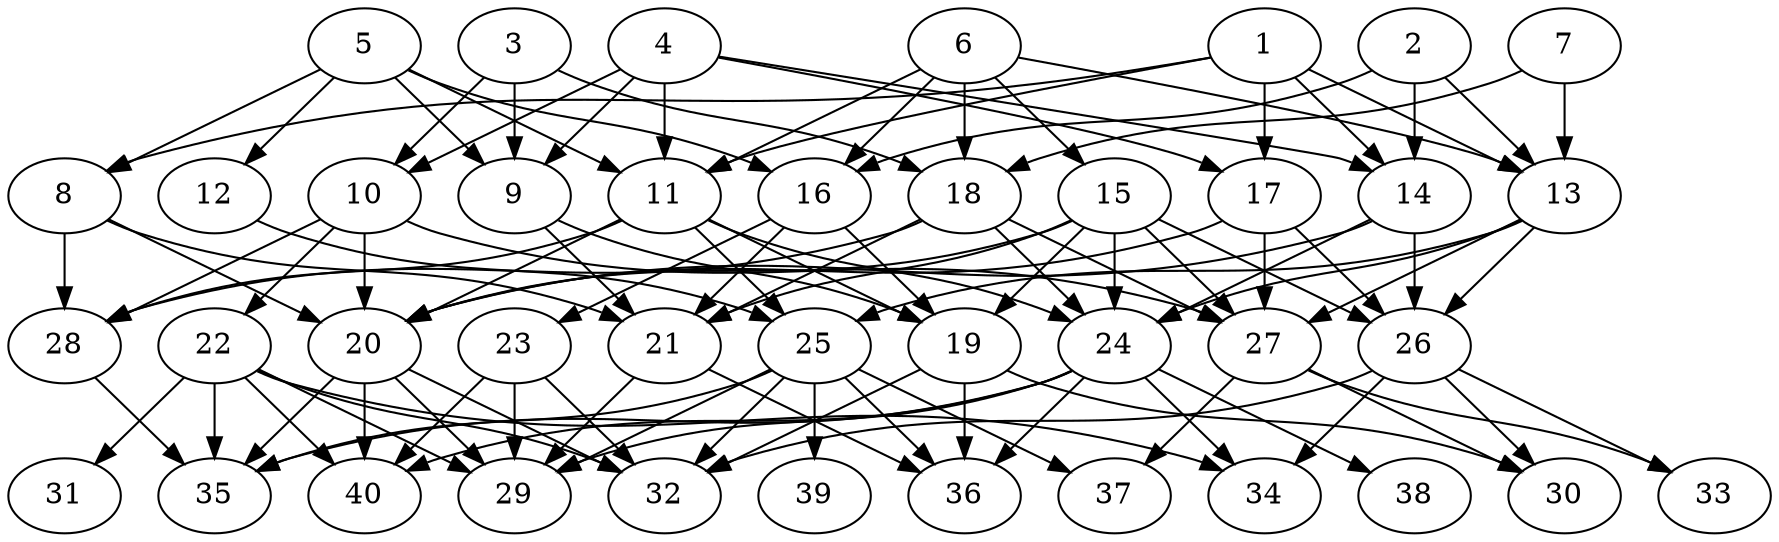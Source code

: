 // DAG automatically generated by daggen at Thu Oct  3 14:06:49 2019
// ./daggen --dot -n 40 --ccr 0.4 --fat 0.7 --regular 0.5 --density 0.6 --mindata 5242880 --maxdata 52428800 
digraph G {
  1 [size="44247040", alpha="0.07", expect_size="17698816"] 
  1 -> 8 [size ="17698816"]
  1 -> 11 [size ="17698816"]
  1 -> 13 [size ="17698816"]
  1 -> 14 [size ="17698816"]
  1 -> 17 [size ="17698816"]
  2 [size="80353280", alpha="0.17", expect_size="32141312"] 
  2 -> 13 [size ="32141312"]
  2 -> 14 [size ="32141312"]
  2 -> 16 [size ="32141312"]
  3 [size="80163840", alpha="0.04", expect_size="32065536"] 
  3 -> 9 [size ="32065536"]
  3 -> 10 [size ="32065536"]
  3 -> 18 [size ="32065536"]
  4 [size="129720320", alpha="0.19", expect_size="51888128"] 
  4 -> 9 [size ="51888128"]
  4 -> 10 [size ="51888128"]
  4 -> 11 [size ="51888128"]
  4 -> 14 [size ="51888128"]
  4 -> 17 [size ="51888128"]
  5 [size="26813440", alpha="0.15", expect_size="10725376"] 
  5 -> 8 [size ="10725376"]
  5 -> 9 [size ="10725376"]
  5 -> 11 [size ="10725376"]
  5 -> 12 [size ="10725376"]
  5 -> 16 [size ="10725376"]
  6 [size="29445120", alpha="0.13", expect_size="11778048"] 
  6 -> 11 [size ="11778048"]
  6 -> 13 [size ="11778048"]
  6 -> 15 [size ="11778048"]
  6 -> 16 [size ="11778048"]
  6 -> 18 [size ="11778048"]
  7 [size="71982080", alpha="0.20", expect_size="28792832"] 
  7 -> 13 [size ="28792832"]
  7 -> 18 [size ="28792832"]
  8 [size="18721280", alpha="0.12", expect_size="7488512"] 
  8 -> 20 [size ="7488512"]
  8 -> 21 [size ="7488512"]
  8 -> 28 [size ="7488512"]
  9 [size="48440320", alpha="0.09", expect_size="19376128"] 
  9 -> 19 [size ="19376128"]
  9 -> 21 [size ="19376128"]
  10 [size="57546240", alpha="0.14", expect_size="23018496"] 
  10 -> 20 [size ="23018496"]
  10 -> 22 [size ="23018496"]
  10 -> 27 [size ="23018496"]
  10 -> 28 [size ="23018496"]
  11 [size="51896320", alpha="0.15", expect_size="20758528"] 
  11 -> 19 [size ="20758528"]
  11 -> 20 [size ="20758528"]
  11 -> 24 [size ="20758528"]
  11 -> 25 [size ="20758528"]
  11 -> 28 [size ="20758528"]
  12 [size="90296320", alpha="0.13", expect_size="36118528"] 
  12 -> 25 [size ="36118528"]
  13 [size="72627200", alpha="0.15", expect_size="29050880"] 
  13 -> 24 [size ="29050880"]
  13 -> 25 [size ="29050880"]
  13 -> 26 [size ="29050880"]
  13 -> 27 [size ="29050880"]
  14 [size="94794240", alpha="0.20", expect_size="37917696"] 
  14 -> 20 [size ="37917696"]
  14 -> 24 [size ="37917696"]
  14 -> 26 [size ="37917696"]
  15 [size="88115200", alpha="0.08", expect_size="35246080"] 
  15 -> 19 [size ="35246080"]
  15 -> 20 [size ="35246080"]
  15 -> 21 [size ="35246080"]
  15 -> 24 [size ="35246080"]
  15 -> 26 [size ="35246080"]
  15 -> 27 [size ="35246080"]
  16 [size="58519040", alpha="0.17", expect_size="23407616"] 
  16 -> 19 [size ="23407616"]
  16 -> 21 [size ="23407616"]
  16 -> 23 [size ="23407616"]
  17 [size="16225280", alpha="0.00", expect_size="6490112"] 
  17 -> 20 [size ="6490112"]
  17 -> 26 [size ="6490112"]
  17 -> 27 [size ="6490112"]
  18 [size="15918080", alpha="0.09", expect_size="6367232"] 
  18 -> 21 [size ="6367232"]
  18 -> 24 [size ="6367232"]
  18 -> 27 [size ="6367232"]
  18 -> 28 [size ="6367232"]
  19 [size="88238080", alpha="0.13", expect_size="35295232"] 
  19 -> 30 [size ="35295232"]
  19 -> 32 [size ="35295232"]
  19 -> 36 [size ="35295232"]
  20 [size="20477440", alpha="0.06", expect_size="8190976"] 
  20 -> 29 [size ="8190976"]
  20 -> 32 [size ="8190976"]
  20 -> 35 [size ="8190976"]
  20 -> 40 [size ="8190976"]
  21 [size="102592000", alpha="0.04", expect_size="41036800"] 
  21 -> 29 [size ="41036800"]
  21 -> 36 [size ="41036800"]
  22 [size="75898880", alpha="0.13", expect_size="30359552"] 
  22 -> 29 [size ="30359552"]
  22 -> 31 [size ="30359552"]
  22 -> 32 [size ="30359552"]
  22 -> 34 [size ="30359552"]
  22 -> 35 [size ="30359552"]
  22 -> 40 [size ="30359552"]
  23 [size="35118080", alpha="0.14", expect_size="14047232"] 
  23 -> 29 [size ="14047232"]
  23 -> 32 [size ="14047232"]
  23 -> 40 [size ="14047232"]
  24 [size="126415360", alpha="0.14", expect_size="50566144"] 
  24 -> 29 [size ="50566144"]
  24 -> 34 [size ="50566144"]
  24 -> 35 [size ="50566144"]
  24 -> 36 [size ="50566144"]
  24 -> 38 [size ="50566144"]
  24 -> 40 [size ="50566144"]
  25 [size="124579840", alpha="0.17", expect_size="49831936"] 
  25 -> 29 [size ="49831936"]
  25 -> 32 [size ="49831936"]
  25 -> 35 [size ="49831936"]
  25 -> 36 [size ="49831936"]
  25 -> 37 [size ="49831936"]
  25 -> 39 [size ="49831936"]
  26 [size="56399360", alpha="0.03", expect_size="22559744"] 
  26 -> 30 [size ="22559744"]
  26 -> 32 [size ="22559744"]
  26 -> 33 [size ="22559744"]
  26 -> 34 [size ="22559744"]
  27 [size="37460480", alpha="0.18", expect_size="14984192"] 
  27 -> 30 [size ="14984192"]
  27 -> 33 [size ="14984192"]
  27 -> 37 [size ="14984192"]
  28 [size="39001600", alpha="0.15", expect_size="15600640"] 
  28 -> 35 [size ="15600640"]
  29 [size="92247040", alpha="0.17", expect_size="36898816"] 
  30 [size="52879360", alpha="0.07", expect_size="21151744"] 
  31 [size="88168960", alpha="0.04", expect_size="35267584"] 
  32 [size="111293440", alpha="0.14", expect_size="44517376"] 
  33 [size="71536640", alpha="0.14", expect_size="28614656"] 
  34 [size="35955200", alpha="0.07", expect_size="14382080"] 
  35 [size="121167360", alpha="0.14", expect_size="48466944"] 
  36 [size="104947200", alpha="0.08", expect_size="41978880"] 
  37 [size="121600000", alpha="0.02", expect_size="48640000"] 
  38 [size="112038400", alpha="0.17", expect_size="44815360"] 
  39 [size="81881600", alpha="0.05", expect_size="32752640"] 
  40 [size="66460160", alpha="0.14", expect_size="26584064"] 
}

